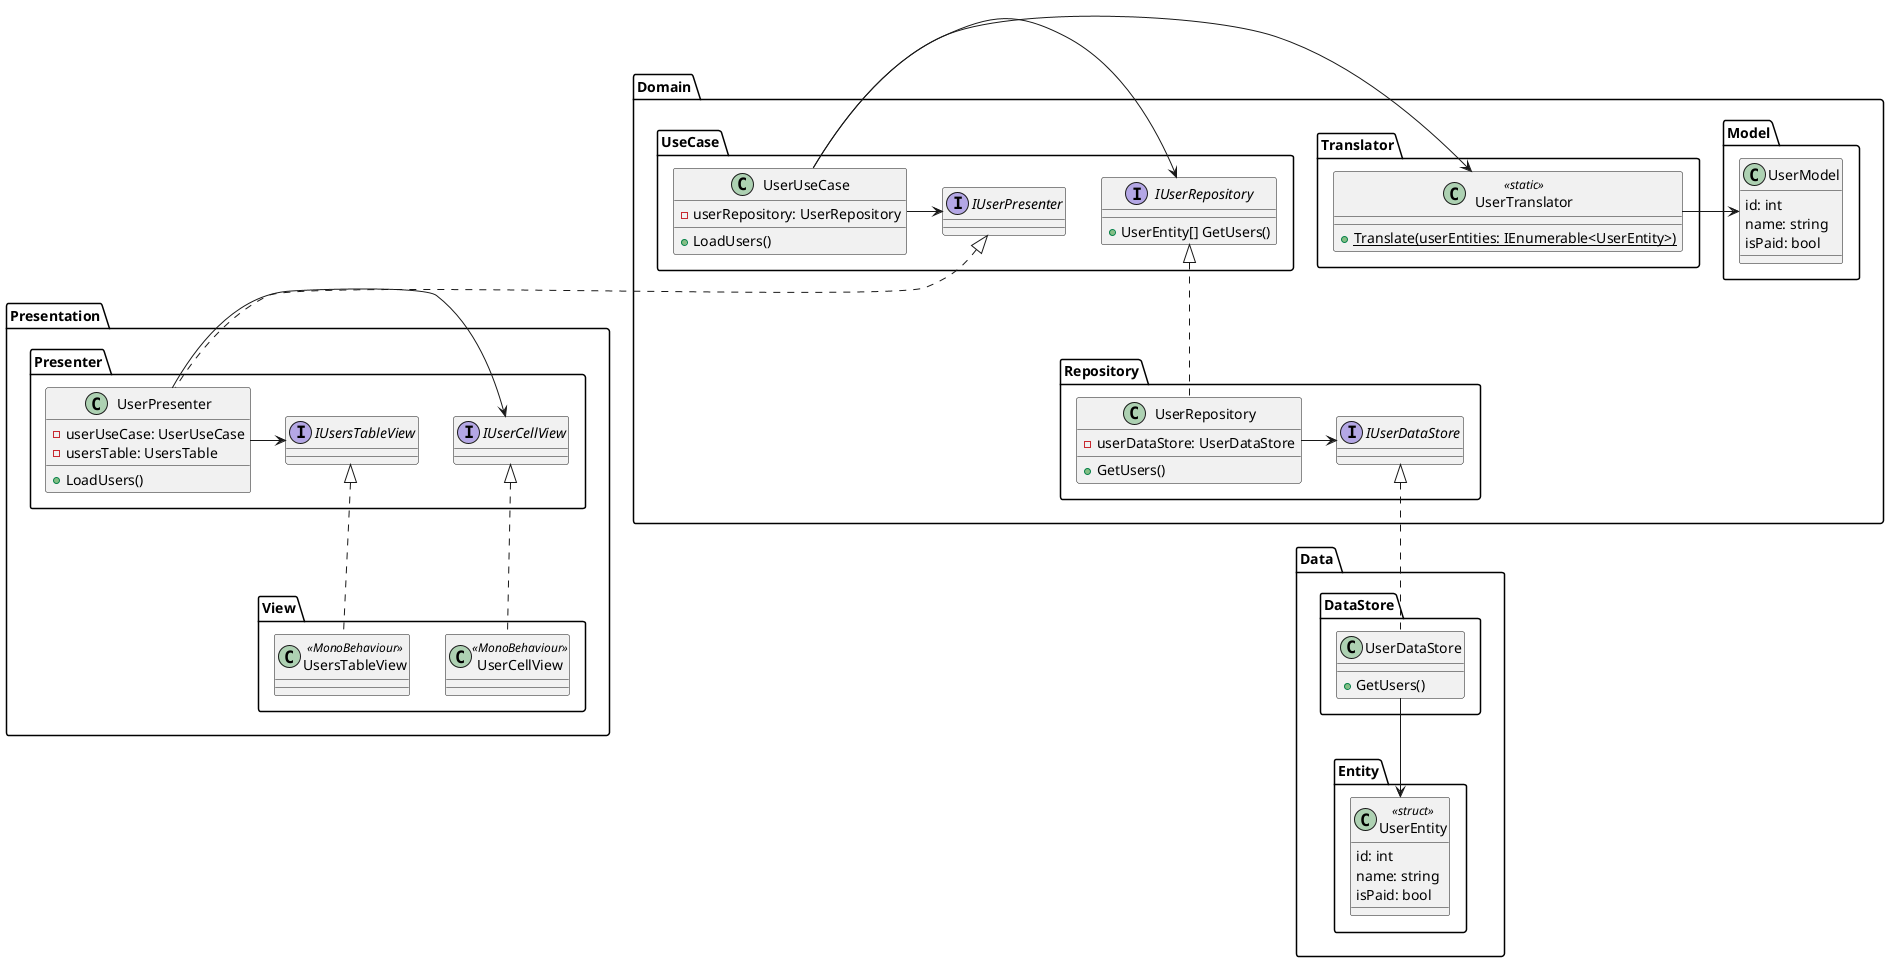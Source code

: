 ﻿'ユーザーデータがたまってるデータベースにリクエストしてレスポンスが帰ってきてワールドに変化があるところまで
'clean architectureベースで

@startuml
package Presentation
{
    package View
    {   
        class UserCellView << MonoBehaviour >>
        {
            
        }
        
        class UsersTableView << MonoBehaviour >>
        { 
            
        }
    }
    
    package Presenter
    {
        interface IUserCellView
        {
        
        }
    
        interface IUsersTableView
        {
        
        }
    
        class UserPresenter
        {
            - userUseCase: UserUseCase
            - usersTable: UsersTable
            
            + LoadUsers()
        }
        
        UserPresenter -> IUserCellView
        UserPresenter -> IUsersTableView
        IUserCellView <|.. UserCellView
        IUsersTableView <|.. UsersTableView
    }
}

package Domain
{
    package Model
    {
        class UserModel
        {
            id: int
            name: string
            isPaid: bool
        }
    }
    
    package Translator
    {
        class UserTranslator <<static>>
        {
            + {static} Translate(userEntities: IEnumerable<UserEntity>)
        }
        
        UserTranslator -> UserModel
    }
    
    package UseCase
    {
        interface IUserPresenter
        {
            
        }
        
        interface IUserRepository
        {
            + UserEntity[] GetUsers()
        }
    
        class UserUseCase
        {
            - userRepository: UserRepository
            + LoadUsers()
        }
        
        UserUseCase -> IUserPresenter
        UserUseCase -> IUserRepository
        UserUseCase -> UserTranslator
        IUserPresenter <|.. UserPresenter
        
        
    }
    
    package Repository
    {
        interface IUserDataStore
        {
        }
    
        class UserRepository
        {
            - userDataStore: UserDataStore
            + GetUsers()
        }
        
        IUserRepository <|.. UserRepository
        UserRepository -> IUserDataStore
    }
}

package Data
{
    package DataStore
    {
        class UserDataStore
        {
            + GetUsers()
        }
        
        IUserDataStore <|.. UserDataStore
    }
    
    package Entity
    {
        class UserEntity << struct >>
        {
            id: int
            name: string
            isPaid: bool
        }
    }
    
    UserDataStore -down-> UserEntity
}

@enduml